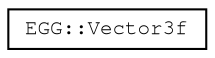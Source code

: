 digraph "Graphical Class Hierarchy"
{
 // LATEX_PDF_SIZE
  edge [fontname="FreeMono",fontsize="10",labelfontname="FreeMono",labelfontsize="10"];
  node [fontname="FreeMono",fontsize="10",shape=record];
  rankdir="LR";
  Node0 [label="EGG::Vector3f",height=0.2,width=0.4,color="black", fillcolor="white", style="filled",URL="$struct_e_g_g_1_1_vector3f.html",tooltip=" "];
}
